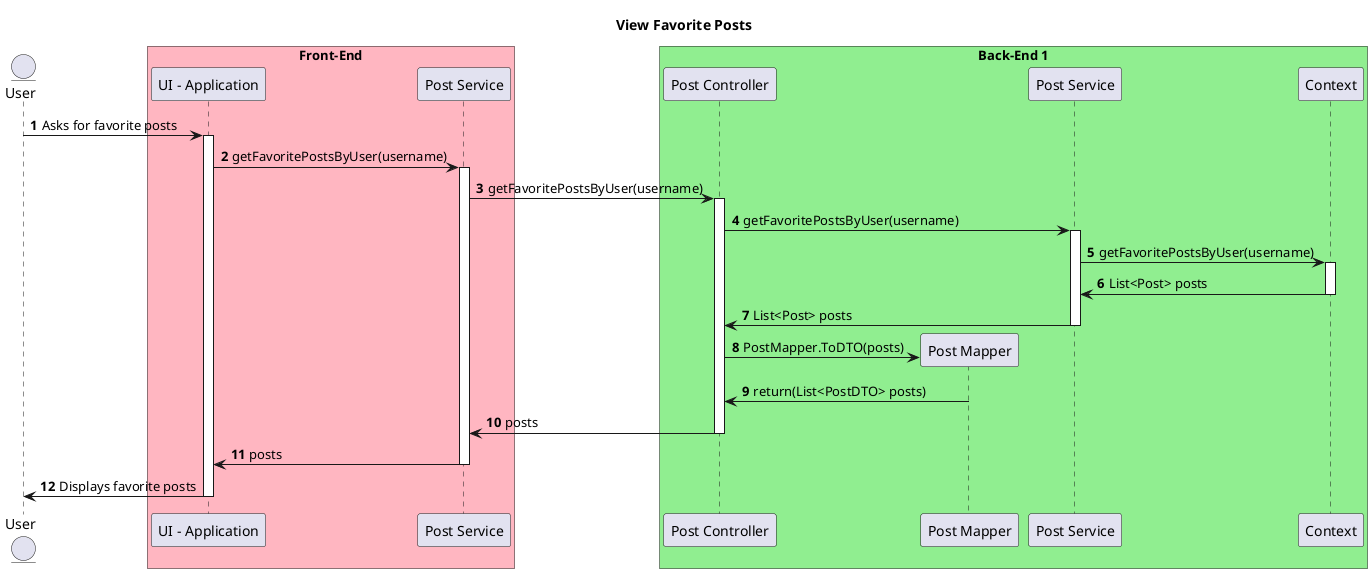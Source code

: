 @startuml
'https://plantuml.com/sequence-diagram
title "View Favorite Posts"

autonumber
entity "User" as U

box "Front-End" #lightpink
participant "UI - Application" as UI
participant "Post Service" as FES
end box

box "Back-End 1" #lightgreen
participant "Post Controller" as BE1C
participant "Post Mapper" as PM
participant "Post Service" as BE1S
participant "Context" as CBE1
end box

U -> UI++: Asks for favorite posts
UI -> FES++: getFavoritePostsByUser(username)
FES -> BE1C++: getFavoritePostsByUser(username)
BE1C -> BE1S++: getFavoritePostsByUser(username)
BE1S -> CBE1++: getFavoritePostsByUser(username)
CBE1 -> BE1S--: List<Post> posts
BE1S -> BE1C--: List<Post> posts
BE1C -> PM**: PostMapper.ToDTO(posts)
PM -> BE1C--: return(List<PostDTO> posts)
BE1C -> FES--: posts
FES -> UI--: posts
UI -> U--: Displays favorite posts

@enduml